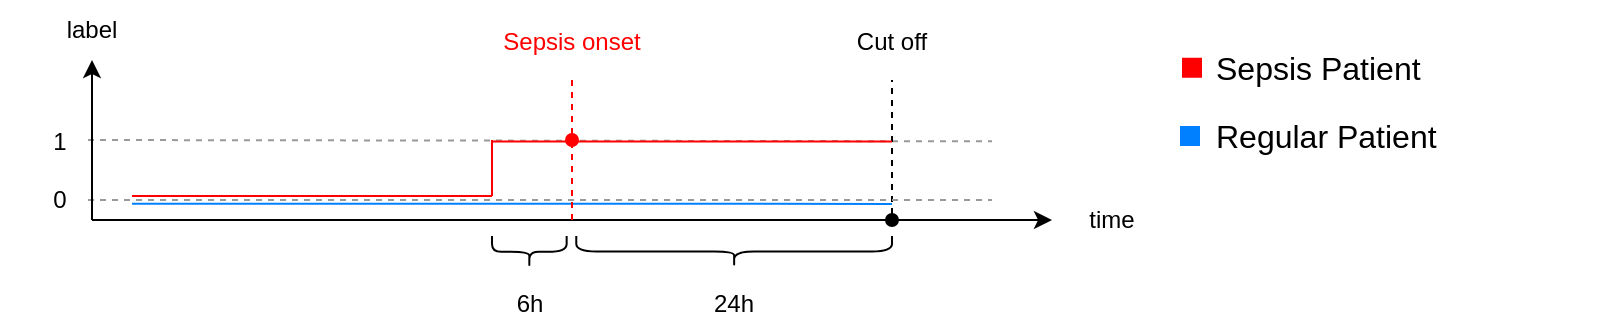 <mxfile scale="1" border="0" disableSvgWarning="true">
    <diagram name="compact" id="c3mLQUKTovnxnCPYDYIz">
        <mxGraphModel dx="917" dy="617" grid="1" gridSize="10" guides="1" tooltips="1" connect="1" arrows="1" fold="1" page="1" pageScale="1" pageWidth="1169" pageHeight="827" math="0" shadow="0">
            <root>
                <mxCell id="9smKgQkn0wAmeSMFdJ4S-0"/>
                <mxCell id="9smKgQkn0wAmeSMFdJ4S-1" parent="9smKgQkn0wAmeSMFdJ4S-0"/>
                <mxCell id="9smKgQkn0wAmeSMFdJ4S-5" value="" style="endArrow=none;html=1;fontColor=#FF0000;strokeColor=#999999;dashed=1;" edge="1" parent="9smKgQkn0wAmeSMFdJ4S-1">
                    <mxGeometry width="50" height="50" relative="1" as="geometry">
                        <mxPoint x="198" y="310" as="sourcePoint"/>
                        <mxPoint x="650" y="310.67" as="targetPoint"/>
                    </mxGeometry>
                </mxCell>
                <mxCell id="9smKgQkn0wAmeSMFdJ4S-20" value="" style="endArrow=none;html=1;fillColor=#f8cecc;strokeColor=#000000;endFill=0;startArrow=oval;startFill=1;dashed=1;" edge="1" parent="9smKgQkn0wAmeSMFdJ4S-1">
                    <mxGeometry width="50" height="50" relative="1" as="geometry">
                        <mxPoint x="600" y="350" as="sourcePoint"/>
                        <mxPoint x="600" y="280" as="targetPoint"/>
                    </mxGeometry>
                </mxCell>
                <mxCell id="9smKgQkn0wAmeSMFdJ4S-2" value="" style="endArrow=none;html=1;fontColor=#FF0000;strokeColor=#FF0000;rounded=1;jumpStyle=none;" edge="1" parent="9smKgQkn0wAmeSMFdJ4S-1">
                    <mxGeometry width="50" height="50" relative="1" as="geometry">
                        <mxPoint x="400" y="338" as="sourcePoint"/>
                        <mxPoint x="400" y="310" as="targetPoint"/>
                    </mxGeometry>
                </mxCell>
                <mxCell id="9smKgQkn0wAmeSMFdJ4S-4" value="" style="endArrow=none;html=1;fontColor=#FF0000;strokeColor=#999999;dashed=1;" edge="1" parent="9smKgQkn0wAmeSMFdJ4S-1">
                    <mxGeometry width="50" height="50" relative="1" as="geometry">
                        <mxPoint x="198" y="340" as="sourcePoint"/>
                        <mxPoint x="650" y="340" as="targetPoint"/>
                    </mxGeometry>
                </mxCell>
                <mxCell id="9smKgQkn0wAmeSMFdJ4S-6" value="" style="endArrow=classic;html=1;endFill=1;entryX=0;entryY=0.5;entryDx=0;entryDy=0;" edge="1" parent="9smKgQkn0wAmeSMFdJ4S-1" target="9smKgQkn0wAmeSMFdJ4S-7">
                    <mxGeometry width="50" height="50" relative="1" as="geometry">
                        <mxPoint x="200" y="350" as="sourcePoint"/>
                        <mxPoint x="620" y="350" as="targetPoint"/>
                    </mxGeometry>
                </mxCell>
                <mxCell id="9smKgQkn0wAmeSMFdJ4S-7" value="time" style="text;html=1;strokeColor=none;fillColor=none;align=center;verticalAlign=middle;whiteSpace=wrap;rounded=0;" vertex="1" parent="9smKgQkn0wAmeSMFdJ4S-1">
                    <mxGeometry x="680" y="335" width="60" height="30" as="geometry"/>
                </mxCell>
                <mxCell id="9smKgQkn0wAmeSMFdJ4S-8" value="" style="endArrow=none;html=1;fillColor=#f8cecc;strokeColor=#FF0000;endFill=0;startArrow=oval;startFill=1;dashed=1;" edge="1" parent="9smKgQkn0wAmeSMFdJ4S-1">
                    <mxGeometry width="50" height="50" relative="1" as="geometry">
                        <mxPoint x="440" y="310" as="sourcePoint"/>
                        <mxPoint x="440" y="280" as="targetPoint"/>
                    </mxGeometry>
                </mxCell>
                <mxCell id="9smKgQkn0wAmeSMFdJ4S-9" value="" style="shape=curlyBracket;whiteSpace=wrap;html=1;rounded=1;flipH=1;rotation=90;" vertex="1" parent="9smKgQkn0wAmeSMFdJ4S-1">
                    <mxGeometry x="410.79" y="347.22" width="15.75" height="37.32" as="geometry"/>
                </mxCell>
                <mxCell id="9smKgQkn0wAmeSMFdJ4S-10" value="" style="shape=curlyBracket;whiteSpace=wrap;html=1;rounded=1;flipH=1;rotation=90;" vertex="1" parent="9smKgQkn0wAmeSMFdJ4S-1">
                    <mxGeometry x="513.32" y="286.82" width="15.5" height="157.87" as="geometry"/>
                </mxCell>
                <mxCell id="9smKgQkn0wAmeSMFdJ4S-11" value="6h" style="text;html=1;strokeColor=none;fillColor=none;align=center;verticalAlign=middle;whiteSpace=wrap;rounded=0;" vertex="1" parent="9smKgQkn0wAmeSMFdJ4S-1">
                    <mxGeometry x="389.01" y="377" width="60" height="30" as="geometry"/>
                </mxCell>
                <mxCell id="9smKgQkn0wAmeSMFdJ4S-12" value="24h" style="text;html=1;strokeColor=none;fillColor=none;align=center;verticalAlign=middle;whiteSpace=wrap;rounded=0;" vertex="1" parent="9smKgQkn0wAmeSMFdJ4S-1">
                    <mxGeometry x="491" y="377" width="60" height="30" as="geometry"/>
                </mxCell>
                <mxCell id="9smKgQkn0wAmeSMFdJ4S-13" value="Sepsis onset" style="text;html=1;strokeColor=none;fillColor=none;align=center;verticalAlign=middle;whiteSpace=wrap;rounded=0;fontColor=#FF0000;" vertex="1" parent="9smKgQkn0wAmeSMFdJ4S-1">
                    <mxGeometry x="400" y="245.88" width="80" height="30" as="geometry"/>
                </mxCell>
                <mxCell id="9smKgQkn0wAmeSMFdJ4S-14" value="" style="endArrow=none;html=1;fontColor=#FF0000;strokeColor=#FF0000;" edge="1" parent="9smKgQkn0wAmeSMFdJ4S-1">
                    <mxGeometry width="50" height="50" relative="1" as="geometry">
                        <mxPoint x="220" y="338" as="sourcePoint"/>
                        <mxPoint x="400" y="338" as="targetPoint"/>
                    </mxGeometry>
                </mxCell>
                <mxCell id="9smKgQkn0wAmeSMFdJ4S-15" value="" style="endArrow=none;html=1;fontColor=#FF0000;strokeColor=#FF0000;" edge="1" parent="9smKgQkn0wAmeSMFdJ4S-1">
                    <mxGeometry width="50" height="50" relative="1" as="geometry">
                        <mxPoint x="400" y="310.71" as="sourcePoint"/>
                        <mxPoint x="600" y="310.71" as="targetPoint"/>
                    </mxGeometry>
                </mxCell>
                <mxCell id="9smKgQkn0wAmeSMFdJ4S-16" value="0" style="text;html=1;strokeColor=none;fillColor=none;align=center;verticalAlign=middle;whiteSpace=wrap;rounded=0;" vertex="1" parent="9smKgQkn0wAmeSMFdJ4S-1">
                    <mxGeometry x="154" y="325" width="60" height="30" as="geometry"/>
                </mxCell>
                <mxCell id="9smKgQkn0wAmeSMFdJ4S-17" value="1" style="text;html=1;strokeColor=none;fillColor=none;align=center;verticalAlign=middle;whiteSpace=wrap;rounded=0;" vertex="1" parent="9smKgQkn0wAmeSMFdJ4S-1">
                    <mxGeometry x="154" y="295.75" width="60" height="30" as="geometry"/>
                </mxCell>
                <mxCell id="9smKgQkn0wAmeSMFdJ4S-18" value="" style="endArrow=classic;html=1;fontColor=#FF0000;strokeColor=#000000;" edge="1" parent="9smKgQkn0wAmeSMFdJ4S-1">
                    <mxGeometry width="50" height="50" relative="1" as="geometry">
                        <mxPoint x="200" y="350" as="sourcePoint"/>
                        <mxPoint x="200" y="270" as="targetPoint"/>
                    </mxGeometry>
                </mxCell>
                <mxCell id="9smKgQkn0wAmeSMFdJ4S-19" value="label" style="text;html=1;strokeColor=none;fillColor=none;align=center;verticalAlign=middle;whiteSpace=wrap;rounded=0;" vertex="1" parent="9smKgQkn0wAmeSMFdJ4S-1">
                    <mxGeometry x="170" y="240" width="60" height="30" as="geometry"/>
                </mxCell>
                <mxCell id="9smKgQkn0wAmeSMFdJ4S-21" value="Cut off" style="text;html=1;strokeColor=none;fillColor=none;align=center;verticalAlign=middle;whiteSpace=wrap;rounded=0;fontColor=#000000;" vertex="1" parent="9smKgQkn0wAmeSMFdJ4S-1">
                    <mxGeometry x="560" y="245.88" width="80" height="30" as="geometry"/>
                </mxCell>
                <mxCell id="9smKgQkn0wAmeSMFdJ4S-22" value="&lt;font style=&quot;font-size: 16px&quot;&gt;Sepsis Patient&lt;/font&gt;" style="text;strokeColor=none;fillColor=none;html=1;fontSize=16;fontStyle=0;verticalAlign=middle;align=left;rounded=0;glass=0;sketch=1;fontColor=#000000;" vertex="1" parent="9smKgQkn0wAmeSMFdJ4S-1">
                    <mxGeometry x="760" y="253.88" width="200" height="40" as="geometry"/>
                </mxCell>
                <mxCell id="9smKgQkn0wAmeSMFdJ4S-32" value="&lt;font style=&quot;font-size: 16px&quot;&gt;Regular Patient&lt;/font&gt;" style="text;strokeColor=none;fillColor=none;html=1;fontSize=16;fontStyle=0;verticalAlign=middle;align=left;rounded=0;glass=0;sketch=1;fontColor=#000000;" vertex="1" parent="9smKgQkn0wAmeSMFdJ4S-1">
                    <mxGeometry x="760" y="288" width="200" height="40" as="geometry"/>
                </mxCell>
                <mxCell id="9smKgQkn0wAmeSMFdJ4S-34" value="" style="endArrow=none;html=1;fontColor=#FF0000;strokeColor=#007FFF;" edge="1" parent="9smKgQkn0wAmeSMFdJ4S-1">
                    <mxGeometry width="50" height="50" relative="1" as="geometry">
                        <mxPoint x="220" y="341.829" as="sourcePoint"/>
                        <mxPoint x="600" y="341.94" as="targetPoint"/>
                    </mxGeometry>
                </mxCell>
                <mxCell id="ZqOj9wxSRryqDJfWRJzW-0" value="" style="endArrow=none;html=1;fillColor=#f8cecc;strokeColor=#FF0000;endFill=0;startArrow=none;startFill=0;dashed=1;" edge="1" parent="9smKgQkn0wAmeSMFdJ4S-1">
                    <mxGeometry width="50" height="50" relative="1" as="geometry">
                        <mxPoint x="440" y="350" as="sourcePoint"/>
                        <mxPoint x="440" y="310" as="targetPoint"/>
                    </mxGeometry>
                </mxCell>
                <mxCell id="ZqOj9wxSRryqDJfWRJzW-1" value="" style="whiteSpace=wrap;html=1;aspect=fixed;fontSize=16;strokeColor=none;fillColor=#FF0000;" vertex="1" parent="9smKgQkn0wAmeSMFdJ4S-1">
                    <mxGeometry x="745" y="268.88" width="10" height="10" as="geometry"/>
                </mxCell>
                <mxCell id="ZqOj9wxSRryqDJfWRJzW-2" value="" style="whiteSpace=wrap;html=1;aspect=fixed;fontSize=16;strokeColor=none;fillColor=#007FFF;" vertex="1" parent="9smKgQkn0wAmeSMFdJ4S-1">
                    <mxGeometry x="744" y="303" width="10" height="10" as="geometry"/>
                </mxCell>
            </root>
        </mxGraphModel>
    </diagram>
    <diagram id="howsjhpP6vLv215lpyY8" name="old">
        <mxGraphModel dx="1054" dy="710" grid="1" gridSize="10" guides="1" tooltips="1" connect="1" arrows="1" fold="1" page="1" pageScale="1" pageWidth="1169" pageHeight="827" math="0" shadow="0">
            <root>
                <mxCell id="0"/>
                <mxCell id="1" parent="0"/>
                <mxCell id="38" value="" style="endArrow=none;html=1;fontColor=#FF0000;strokeColor=#007FFF;" parent="1" edge="1">
                    <mxGeometry width="50" height="50" relative="1" as="geometry">
                        <mxPoint x="400" y="340" as="sourcePoint"/>
                        <mxPoint x="400" y="310" as="targetPoint"/>
                    </mxGeometry>
                </mxCell>
                <mxCell id="64" value="" style="endArrow=none;html=1;fontColor=#FF0000;strokeColor=#999999;dashed=1;" parent="1" edge="1">
                    <mxGeometry width="50" height="50" relative="1" as="geometry">
                        <mxPoint x="199" y="474.96" as="sourcePoint"/>
                        <mxPoint x="649" y="474.88" as="targetPoint"/>
                    </mxGeometry>
                </mxCell>
                <mxCell id="60" value="" style="endArrow=none;html=1;fontColor=#FF0000;strokeColor=#999999;dashed=1;" parent="1" edge="1">
                    <mxGeometry width="50" height="50" relative="1" as="geometry">
                        <mxPoint x="200" y="340.08" as="sourcePoint"/>
                        <mxPoint x="650" y="340" as="targetPoint"/>
                    </mxGeometry>
                </mxCell>
                <mxCell id="59" value="" style="endArrow=none;html=1;fontColor=#FF0000;strokeColor=#999999;dashed=1;" parent="1" edge="1">
                    <mxGeometry width="50" height="50" relative="1" as="geometry">
                        <mxPoint x="200" y="310.67" as="sourcePoint"/>
                        <mxPoint x="650" y="310.67" as="targetPoint"/>
                    </mxGeometry>
                </mxCell>
                <mxCell id="22" value="" style="endArrow=openThin;html=1;endFill=0;entryX=0;entryY=0.5;entryDx=0;entryDy=0;" parent="1" target="23" edge="1">
                    <mxGeometry width="50" height="50" relative="1" as="geometry">
                        <mxPoint x="200" y="350" as="sourcePoint"/>
                        <mxPoint x="620" y="350" as="targetPoint"/>
                    </mxGeometry>
                </mxCell>
                <mxCell id="23" value="time" style="text;html=1;strokeColor=none;fillColor=none;align=center;verticalAlign=middle;whiteSpace=wrap;rounded=0;" parent="1" vertex="1">
                    <mxGeometry x="680" y="335" width="60" height="30" as="geometry"/>
                </mxCell>
                <mxCell id="24" value="" style="endArrow=none;html=1;fillColor=#f8cecc;strokeColor=#FF0000;endFill=0;startArrow=oval;startFill=1;dashed=1;" parent="1" edge="1">
                    <mxGeometry width="50" height="50" relative="1" as="geometry">
                        <mxPoint x="440" y="350" as="sourcePoint"/>
                        <mxPoint x="440" y="280" as="targetPoint"/>
                    </mxGeometry>
                </mxCell>
                <mxCell id="26" value="" style="shape=curlyBracket;whiteSpace=wrap;html=1;rounded=1;flipH=1;rotation=90;" parent="1" vertex="1">
                    <mxGeometry x="411.57" y="346.44" width="15.75" height="38.88" as="geometry"/>
                </mxCell>
                <mxCell id="27" value="" style="shape=curlyBracket;whiteSpace=wrap;html=1;rounded=1;flipH=1;rotation=90;" parent="1" vertex="1">
                    <mxGeometry x="512.63" y="286.13" width="15.5" height="159.25" as="geometry"/>
                </mxCell>
                <mxCell id="28" value="6h" style="text;html=1;strokeColor=none;fillColor=none;align=center;verticalAlign=middle;whiteSpace=wrap;rounded=0;" parent="1" vertex="1">
                    <mxGeometry x="389.01" y="368" width="60" height="30" as="geometry"/>
                </mxCell>
                <mxCell id="29" value="24h" style="text;html=1;strokeColor=none;fillColor=none;align=center;verticalAlign=middle;whiteSpace=wrap;rounded=0;" parent="1" vertex="1">
                    <mxGeometry x="491" y="368" width="60" height="30" as="geometry"/>
                </mxCell>
                <mxCell id="35" value="&amp;nbsp;Sepsis onset" style="text;html=1;strokeColor=none;fillColor=none;align=left;verticalAlign=middle;whiteSpace=wrap;rounded=0;fontColor=#FF0000;" parent="1" vertex="1">
                    <mxGeometry x="440" y="270" width="80" height="30" as="geometry"/>
                </mxCell>
                <mxCell id="37" value="" style="endArrow=none;html=1;fontColor=#FF0000;strokeColor=#007FFF;" parent="1" source="49" edge="1">
                    <mxGeometry width="50" height="50" relative="1" as="geometry">
                        <mxPoint x="200" y="340" as="sourcePoint"/>
                        <mxPoint x="400" y="340" as="targetPoint"/>
                    </mxGeometry>
                </mxCell>
                <mxCell id="40" value="" style="endArrow=none;html=1;fontColor=#FF0000;strokeColor=#FF0000;" parent="1" edge="1">
                    <mxGeometry width="50" height="50" relative="1" as="geometry">
                        <mxPoint x="400" y="310.71" as="sourcePoint"/>
                        <mxPoint x="600" y="310.71" as="targetPoint"/>
                    </mxGeometry>
                </mxCell>
                <mxCell id="49" value="0" style="text;html=1;strokeColor=none;fillColor=none;align=center;verticalAlign=middle;whiteSpace=wrap;rounded=0;" parent="1" vertex="1">
                    <mxGeometry x="160" y="325" width="60" height="30" as="geometry"/>
                </mxCell>
                <mxCell id="50" value="1" style="text;html=1;strokeColor=none;fillColor=none;align=center;verticalAlign=middle;whiteSpace=wrap;rounded=0;" parent="1" vertex="1">
                    <mxGeometry x="160" y="295.75" width="60" height="30" as="geometry"/>
                </mxCell>
                <mxCell id="53" value="" style="endArrow=classic;html=1;fontColor=#FF0000;strokeColor=#000000;" parent="1" edge="1">
                    <mxGeometry width="50" height="50" relative="1" as="geometry">
                        <mxPoint x="200" y="350" as="sourcePoint"/>
                        <mxPoint x="200" y="270" as="targetPoint"/>
                    </mxGeometry>
                </mxCell>
                <mxCell id="54" value="label" style="text;html=1;strokeColor=none;fillColor=none;align=center;verticalAlign=middle;whiteSpace=wrap;rounded=0;" parent="1" vertex="1">
                    <mxGeometry x="170" y="240" width="60" height="30" as="geometry"/>
                </mxCell>
                <mxCell id="55" value="" style="endArrow=none;html=1;fillColor=#f8cecc;strokeColor=#000000;endFill=0;startArrow=oval;startFill=1;dashed=1;" parent="1" edge="1">
                    <mxGeometry width="50" height="50" relative="1" as="geometry">
                        <mxPoint x="600" y="350" as="sourcePoint"/>
                        <mxPoint x="600" y="280" as="targetPoint"/>
                    </mxGeometry>
                </mxCell>
                <mxCell id="56" value="&amp;nbsp;Cut off" style="text;html=1;strokeColor=none;fillColor=none;align=left;verticalAlign=middle;whiteSpace=wrap;rounded=0;fontColor=#000000;" parent="1" vertex="1">
                    <mxGeometry x="600" y="270" width="80" height="30" as="geometry"/>
                </mxCell>
                <mxCell id="63" value="&lt;font style=&quot;font-size: 19px&quot;&gt;Sepsis Patient:&lt;/font&gt;" style="text;strokeColor=none;fillColor=none;html=1;fontSize=24;fontStyle=1;verticalAlign=middle;align=left;rounded=0;glass=0;sketch=1;fontColor=#000000;" parent="1" vertex="1">
                    <mxGeometry x="7" y="245.88" width="200" height="40" as="geometry"/>
                </mxCell>
                <mxCell id="65" value="" style="endArrow=none;html=1;fontColor=#FF0000;strokeColor=#999999;dashed=1;" parent="1" edge="1">
                    <mxGeometry width="50" height="50" relative="1" as="geometry">
                        <mxPoint x="199" y="445.55" as="sourcePoint"/>
                        <mxPoint x="649" y="445.55" as="targetPoint"/>
                    </mxGeometry>
                </mxCell>
                <mxCell id="66" value="" style="endArrow=openThin;html=1;endFill=0;entryX=0;entryY=0.5;entryDx=0;entryDy=0;" parent="1" edge="1">
                    <mxGeometry width="50" height="50" relative="1" as="geometry">
                        <mxPoint x="199" y="484.88" as="sourcePoint"/>
                        <mxPoint x="679" y="484.88" as="targetPoint"/>
                    </mxGeometry>
                </mxCell>
                <mxCell id="67" value="time" style="text;html=1;strokeColor=none;fillColor=none;align=center;verticalAlign=middle;whiteSpace=wrap;rounded=0;" parent="1" vertex="1">
                    <mxGeometry x="679" y="469.88" width="60" height="30" as="geometry"/>
                </mxCell>
                <mxCell id="77" value="0" style="text;html=1;strokeColor=none;fillColor=none;align=center;verticalAlign=middle;whiteSpace=wrap;rounded=0;" parent="1" vertex="1">
                    <mxGeometry x="159" y="459.88" width="60" height="30" as="geometry"/>
                </mxCell>
                <mxCell id="78" value="1" style="text;html=1;strokeColor=none;fillColor=none;align=center;verticalAlign=middle;whiteSpace=wrap;rounded=0;" parent="1" vertex="1">
                    <mxGeometry x="159" y="430.63" width="60" height="30" as="geometry"/>
                </mxCell>
                <mxCell id="79" value="" style="endArrow=classic;html=1;fontColor=#FF0000;strokeColor=#000000;" parent="1" edge="1">
                    <mxGeometry width="50" height="50" relative="1" as="geometry">
                        <mxPoint x="199" y="484.88" as="sourcePoint"/>
                        <mxPoint x="199" y="404.88" as="targetPoint"/>
                    </mxGeometry>
                </mxCell>
                <mxCell id="80" value="label" style="text;html=1;strokeColor=none;fillColor=none;align=center;verticalAlign=middle;whiteSpace=wrap;rounded=0;" parent="1" vertex="1">
                    <mxGeometry x="170" y="374.88" width="60" height="30" as="geometry"/>
                </mxCell>
                <mxCell id="81" value="" style="endArrow=none;html=1;fillColor=#f8cecc;strokeColor=#000000;endFill=0;startArrow=oval;startFill=1;dashed=1;" parent="1" edge="1">
                    <mxGeometry width="50" height="50" relative="1" as="geometry">
                        <mxPoint x="599" y="484.88" as="sourcePoint"/>
                        <mxPoint x="599" y="414.88" as="targetPoint"/>
                    </mxGeometry>
                </mxCell>
                <mxCell id="82" value="&amp;nbsp;Cut off" style="text;html=1;strokeColor=none;fillColor=none;align=left;verticalAlign=middle;whiteSpace=wrap;rounded=0;fontColor=#000000;" parent="1" vertex="1">
                    <mxGeometry x="599" y="404.88" width="80" height="30" as="geometry"/>
                </mxCell>
                <mxCell id="83" value="&lt;font style=&quot;font-size: 19px&quot;&gt;Regular Patient:&lt;/font&gt;" style="text;strokeColor=none;fillColor=none;html=1;fontSize=24;fontStyle=1;verticalAlign=middle;align=left;rounded=0;glass=0;sketch=1;fontColor=#000000;" parent="1" vertex="1">
                    <mxGeometry x="7" y="377.88" width="200" height="40" as="geometry"/>
                </mxCell>
                <mxCell id="74" value="" style="endArrow=none;html=1;fontColor=#FF0000;strokeColor=#007FFF;" parent="1" edge="1">
                    <mxGeometry width="50" height="50" relative="1" as="geometry">
                        <mxPoint x="219" y="474.829" as="sourcePoint"/>
                        <mxPoint x="599" y="474.94" as="targetPoint"/>
                    </mxGeometry>
                </mxCell>
            </root>
        </mxGraphModel>
    </diagram>
</mxfile>